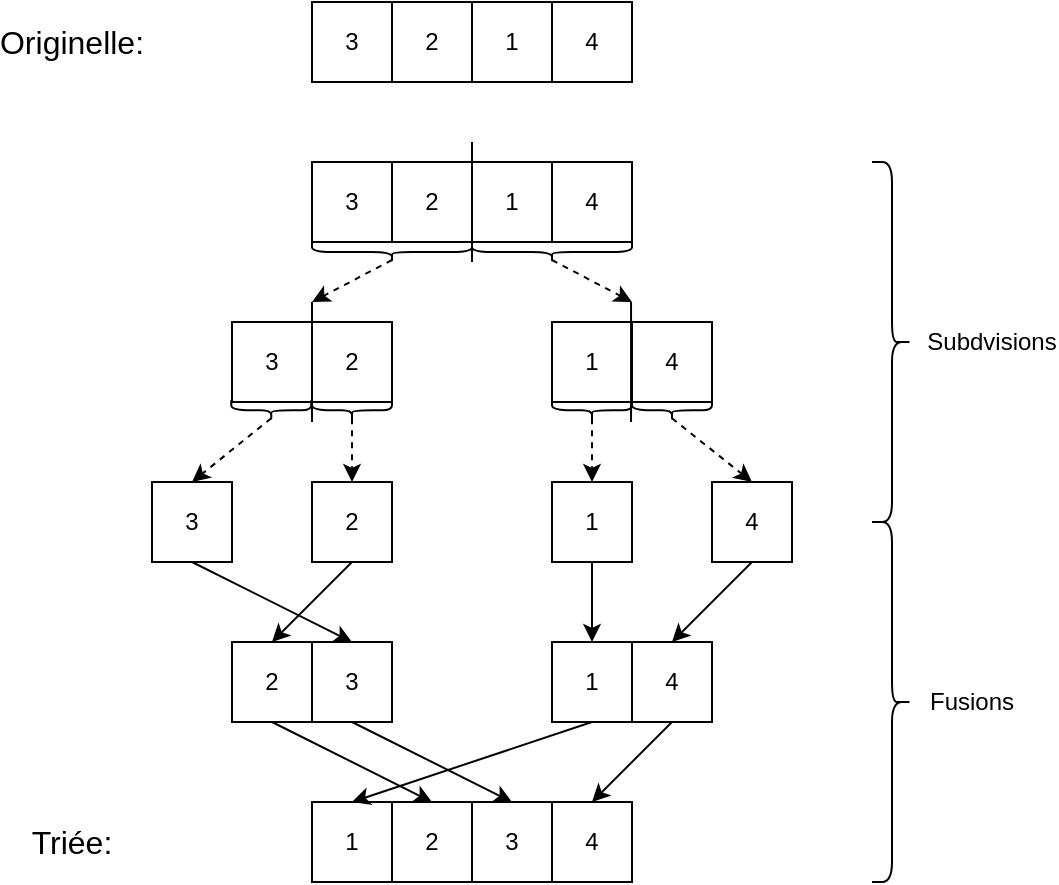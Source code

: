 <mxfile version="13.6.6" type="device"><diagram id="KbO7JSpjyh1M7M79NDvV" name="Page-1"><mxGraphModel dx="981" dy="548" grid="1" gridSize="10" guides="1" tooltips="1" connect="1" arrows="1" fold="1" page="1" pageScale="1" pageWidth="827" pageHeight="1169" math="0" shadow="0"><root><mxCell id="0"/><mxCell id="1" parent="0"/><mxCell id="trzfcDXpwAoCgKHjUagb-1" value="3" style="rounded=0;whiteSpace=wrap;html=1;" vertex="1" parent="1"><mxGeometry x="160" y="40" width="40" height="40" as="geometry"/></mxCell><mxCell id="trzfcDXpwAoCgKHjUagb-2" value="2" style="rounded=0;whiteSpace=wrap;html=1;" vertex="1" parent="1"><mxGeometry x="200" y="40" width="40" height="40" as="geometry"/></mxCell><mxCell id="trzfcDXpwAoCgKHjUagb-3" value="1" style="rounded=0;whiteSpace=wrap;html=1;" vertex="1" parent="1"><mxGeometry x="240" y="40" width="40" height="40" as="geometry"/></mxCell><mxCell id="trzfcDXpwAoCgKHjUagb-4" value="4" style="rounded=0;whiteSpace=wrap;html=1;" vertex="1" parent="1"><mxGeometry x="280" y="40" width="40" height="40" as="geometry"/></mxCell><mxCell id="trzfcDXpwAoCgKHjUagb-5" value="3" style="rounded=0;whiteSpace=wrap;html=1;" vertex="1" parent="1"><mxGeometry x="160" y="120" width="40" height="40" as="geometry"/></mxCell><mxCell id="trzfcDXpwAoCgKHjUagb-6" value="2" style="rounded=0;whiteSpace=wrap;html=1;" vertex="1" parent="1"><mxGeometry x="200" y="120" width="40" height="40" as="geometry"/></mxCell><mxCell id="trzfcDXpwAoCgKHjUagb-7" value="1" style="rounded=0;whiteSpace=wrap;html=1;" vertex="1" parent="1"><mxGeometry x="240" y="120" width="40" height="40" as="geometry"/></mxCell><mxCell id="trzfcDXpwAoCgKHjUagb-8" value="4" style="rounded=0;whiteSpace=wrap;html=1;" vertex="1" parent="1"><mxGeometry x="280" y="120" width="40" height="40" as="geometry"/></mxCell><mxCell id="trzfcDXpwAoCgKHjUagb-9" value="" style="endArrow=none;html=1;" edge="1" parent="1"><mxGeometry width="50" height="50" relative="1" as="geometry"><mxPoint x="240" y="170" as="sourcePoint"/><mxPoint x="240" y="110" as="targetPoint"/></mxGeometry></mxCell><mxCell id="trzfcDXpwAoCgKHjUagb-10" value="3" style="rounded=0;whiteSpace=wrap;html=1;" vertex="1" parent="1"><mxGeometry x="120" y="200" width="40" height="40" as="geometry"/></mxCell><mxCell id="trzfcDXpwAoCgKHjUagb-11" value="2" style="rounded=0;whiteSpace=wrap;html=1;" vertex="1" parent="1"><mxGeometry x="160" y="200" width="40" height="40" as="geometry"/></mxCell><mxCell id="trzfcDXpwAoCgKHjUagb-12" value="" style="endArrow=none;html=1;" edge="1" parent="1"><mxGeometry width="50" height="50" relative="1" as="geometry"><mxPoint x="160" y="250" as="sourcePoint"/><mxPoint x="160" y="190.0" as="targetPoint"/></mxGeometry></mxCell><mxCell id="trzfcDXpwAoCgKHjUagb-13" value="1" style="rounded=0;whiteSpace=wrap;html=1;" vertex="1" parent="1"><mxGeometry x="280" y="200" width="40" height="40" as="geometry"/></mxCell><mxCell id="trzfcDXpwAoCgKHjUagb-14" value="4" style="rounded=0;whiteSpace=wrap;html=1;" vertex="1" parent="1"><mxGeometry x="320" y="200" width="40" height="40" as="geometry"/></mxCell><mxCell id="trzfcDXpwAoCgKHjUagb-15" value="" style="endArrow=none;html=1;" edge="1" parent="1"><mxGeometry width="50" height="50" relative="1" as="geometry"><mxPoint x="319.52" y="250" as="sourcePoint"/><mxPoint x="319.52" y="190.0" as="targetPoint"/></mxGeometry></mxCell><mxCell id="trzfcDXpwAoCgKHjUagb-16" value="3" style="rounded=0;whiteSpace=wrap;html=1;" vertex="1" parent="1"><mxGeometry x="80" y="280" width="40" height="40" as="geometry"/></mxCell><mxCell id="trzfcDXpwAoCgKHjUagb-17" value="2" style="rounded=0;whiteSpace=wrap;html=1;" vertex="1" parent="1"><mxGeometry x="160" y="280" width="40" height="40" as="geometry"/></mxCell><mxCell id="trzfcDXpwAoCgKHjUagb-18" value="1" style="rounded=0;whiteSpace=wrap;html=1;" vertex="1" parent="1"><mxGeometry x="280" y="280" width="40" height="40" as="geometry"/></mxCell><mxCell id="trzfcDXpwAoCgKHjUagb-20" value="4" style="rounded=0;whiteSpace=wrap;html=1;" vertex="1" parent="1"><mxGeometry x="360" y="280" width="40" height="40" as="geometry"/></mxCell><mxCell id="trzfcDXpwAoCgKHjUagb-21" value="2" style="rounded=0;whiteSpace=wrap;html=1;" vertex="1" parent="1"><mxGeometry x="120" y="360" width="40" height="40" as="geometry"/></mxCell><mxCell id="trzfcDXpwAoCgKHjUagb-22" value="3" style="rounded=0;whiteSpace=wrap;html=1;" vertex="1" parent="1"><mxGeometry x="160" y="360" width="40" height="40" as="geometry"/></mxCell><mxCell id="trzfcDXpwAoCgKHjUagb-23" value="1" style="rounded=0;whiteSpace=wrap;html=1;" vertex="1" parent="1"><mxGeometry x="280" y="360" width="40" height="40" as="geometry"/></mxCell><mxCell id="trzfcDXpwAoCgKHjUagb-24" value="4" style="rounded=0;whiteSpace=wrap;html=1;" vertex="1" parent="1"><mxGeometry x="320" y="360" width="40" height="40" as="geometry"/></mxCell><mxCell id="trzfcDXpwAoCgKHjUagb-25" value="1" style="rounded=0;whiteSpace=wrap;html=1;" vertex="1" parent="1"><mxGeometry x="160" y="440" width="40" height="40" as="geometry"/></mxCell><mxCell id="trzfcDXpwAoCgKHjUagb-26" value="2" style="rounded=0;whiteSpace=wrap;html=1;" vertex="1" parent="1"><mxGeometry x="200" y="440" width="40" height="40" as="geometry"/></mxCell><mxCell id="trzfcDXpwAoCgKHjUagb-27" value="3" style="rounded=0;whiteSpace=wrap;html=1;" vertex="1" parent="1"><mxGeometry x="240" y="440" width="40" height="40" as="geometry"/></mxCell><mxCell id="trzfcDXpwAoCgKHjUagb-28" value="4" style="rounded=0;whiteSpace=wrap;html=1;" vertex="1" parent="1"><mxGeometry x="280" y="440" width="40" height="40" as="geometry"/></mxCell><mxCell id="trzfcDXpwAoCgKHjUagb-29" value="" style="endArrow=classic;html=1;exitX=0.5;exitY=1;exitDx=0;exitDy=0;entryX=0.5;entryY=0;entryDx=0;entryDy=0;" edge="1" parent="1" source="trzfcDXpwAoCgKHjUagb-16" target="trzfcDXpwAoCgKHjUagb-22"><mxGeometry width="50" height="50" relative="1" as="geometry"><mxPoint x="300" y="390" as="sourcePoint"/><mxPoint x="350" y="340" as="targetPoint"/></mxGeometry></mxCell><mxCell id="trzfcDXpwAoCgKHjUagb-30" value="" style="endArrow=classic;html=1;exitX=0.5;exitY=1;exitDx=0;exitDy=0;entryX=0.5;entryY=0;entryDx=0;entryDy=0;" edge="1" parent="1" source="trzfcDXpwAoCgKHjUagb-17" target="trzfcDXpwAoCgKHjUagb-21"><mxGeometry width="50" height="50" relative="1" as="geometry"><mxPoint x="300" y="390" as="sourcePoint"/><mxPoint x="350" y="340" as="targetPoint"/></mxGeometry></mxCell><mxCell id="trzfcDXpwAoCgKHjUagb-31" value="" style="endArrow=classic;html=1;exitX=0.5;exitY=1;exitDx=0;exitDy=0;entryX=0.5;entryY=0;entryDx=0;entryDy=0;" edge="1" parent="1" source="trzfcDXpwAoCgKHjUagb-18" target="trzfcDXpwAoCgKHjUagb-23"><mxGeometry width="50" height="50" relative="1" as="geometry"><mxPoint x="300" y="390" as="sourcePoint"/><mxPoint x="350" y="340" as="targetPoint"/></mxGeometry></mxCell><mxCell id="trzfcDXpwAoCgKHjUagb-32" value="" style="endArrow=classic;html=1;exitX=0.5;exitY=1;exitDx=0;exitDy=0;entryX=0.5;entryY=0;entryDx=0;entryDy=0;" edge="1" parent="1" source="trzfcDXpwAoCgKHjUagb-20" target="trzfcDXpwAoCgKHjUagb-24"><mxGeometry width="50" height="50" relative="1" as="geometry"><mxPoint x="300" y="390" as="sourcePoint"/><mxPoint x="350" y="340" as="targetPoint"/></mxGeometry></mxCell><mxCell id="trzfcDXpwAoCgKHjUagb-33" value="" style="endArrow=classic;html=1;exitX=0.5;exitY=1;exitDx=0;exitDy=0;entryX=0.5;entryY=0;entryDx=0;entryDy=0;" edge="1" parent="1" source="trzfcDXpwAoCgKHjUagb-23" target="trzfcDXpwAoCgKHjUagb-25"><mxGeometry width="50" height="50" relative="1" as="geometry"><mxPoint x="300" y="390" as="sourcePoint"/><mxPoint x="350" y="340" as="targetPoint"/></mxGeometry></mxCell><mxCell id="trzfcDXpwAoCgKHjUagb-34" value="" style="endArrow=classic;html=1;exitX=0.5;exitY=1;exitDx=0;exitDy=0;entryX=0.5;entryY=0;entryDx=0;entryDy=0;" edge="1" parent="1" source="trzfcDXpwAoCgKHjUagb-21" target="trzfcDXpwAoCgKHjUagb-26"><mxGeometry width="50" height="50" relative="1" as="geometry"><mxPoint x="300" y="390" as="sourcePoint"/><mxPoint x="350" y="340" as="targetPoint"/></mxGeometry></mxCell><mxCell id="trzfcDXpwAoCgKHjUagb-35" value="" style="endArrow=classic;html=1;exitX=0.5;exitY=1;exitDx=0;exitDy=0;entryX=0.5;entryY=0;entryDx=0;entryDy=0;" edge="1" parent="1" source="trzfcDXpwAoCgKHjUagb-22" target="trzfcDXpwAoCgKHjUagb-27"><mxGeometry width="50" height="50" relative="1" as="geometry"><mxPoint x="300" y="390" as="sourcePoint"/><mxPoint x="350" y="340" as="targetPoint"/></mxGeometry></mxCell><mxCell id="trzfcDXpwAoCgKHjUagb-36" value="" style="endArrow=classic;html=1;exitX=0.5;exitY=1;exitDx=0;exitDy=0;entryX=0.5;entryY=0;entryDx=0;entryDy=0;" edge="1" parent="1" source="trzfcDXpwAoCgKHjUagb-24" target="trzfcDXpwAoCgKHjUagb-28"><mxGeometry width="50" height="50" relative="1" as="geometry"><mxPoint x="300" y="390" as="sourcePoint"/><mxPoint x="350" y="340" as="targetPoint"/></mxGeometry></mxCell><mxCell id="trzfcDXpwAoCgKHjUagb-38" value="" style="shape=curlyBracket;whiteSpace=wrap;html=1;rounded=1;rotation=-90;" vertex="1" parent="1"><mxGeometry x="195" y="125" width="10" height="80" as="geometry"/></mxCell><mxCell id="trzfcDXpwAoCgKHjUagb-39" value="" style="shape=curlyBracket;whiteSpace=wrap;html=1;rounded=1;rotation=-90;" vertex="1" parent="1"><mxGeometry x="275" y="125" width="10" height="80" as="geometry"/></mxCell><mxCell id="trzfcDXpwAoCgKHjUagb-40" value="" style="shape=curlyBracket;whiteSpace=wrap;html=1;rounded=1;rotation=-90;" vertex="1" parent="1"><mxGeometry x="134.63" y="224.12" width="10" height="40" as="geometry"/></mxCell><mxCell id="trzfcDXpwAoCgKHjUagb-41" value="" style="shape=curlyBracket;whiteSpace=wrap;html=1;rounded=1;rotation=-90;" vertex="1" parent="1"><mxGeometry x="175" y="224.12" width="10" height="40" as="geometry"/></mxCell><mxCell id="trzfcDXpwAoCgKHjUagb-42" value="" style="shape=curlyBracket;whiteSpace=wrap;html=1;rounded=1;rotation=-90;" vertex="1" parent="1"><mxGeometry x="295" y="224.12" width="10" height="40" as="geometry"/></mxCell><mxCell id="trzfcDXpwAoCgKHjUagb-43" value="" style="shape=curlyBracket;whiteSpace=wrap;html=1;rounded=1;rotation=-90;" vertex="1" parent="1"><mxGeometry x="335" y="224.12" width="10" height="40" as="geometry"/></mxCell><mxCell id="trzfcDXpwAoCgKHjUagb-44" value="" style="endArrow=classic;html=1;exitX=0.1;exitY=0.5;exitDx=0;exitDy=0;exitPerimeter=0;dashed=1;" edge="1" parent="1" source="trzfcDXpwAoCgKHjUagb-38"><mxGeometry width="50" height="50" relative="1" as="geometry"><mxPoint x="300" y="270" as="sourcePoint"/><mxPoint x="160" y="190" as="targetPoint"/></mxGeometry></mxCell><mxCell id="trzfcDXpwAoCgKHjUagb-45" value="" style="endArrow=classic;html=1;exitX=0.1;exitY=0.5;exitDx=0;exitDy=0;exitPerimeter=0;dashed=1;" edge="1" parent="1" source="trzfcDXpwAoCgKHjUagb-39"><mxGeometry width="50" height="50" relative="1" as="geometry"><mxPoint x="300" y="270" as="sourcePoint"/><mxPoint x="320" y="190" as="targetPoint"/></mxGeometry></mxCell><mxCell id="trzfcDXpwAoCgKHjUagb-46" value="" style="endArrow=classic;html=1;exitX=0.1;exitY=0.5;exitDx=0;exitDy=0;exitPerimeter=0;entryX=0.5;entryY=0;entryDx=0;entryDy=0;dashed=1;" edge="1" parent="1" source="trzfcDXpwAoCgKHjUagb-40" target="trzfcDXpwAoCgKHjUagb-16"><mxGeometry width="50" height="50" relative="1" as="geometry"><mxPoint x="300" y="270" as="sourcePoint"/><mxPoint x="350" y="220" as="targetPoint"/></mxGeometry></mxCell><mxCell id="trzfcDXpwAoCgKHjUagb-47" value="" style="endArrow=classic;html=1;exitX=0.1;exitY=0.5;exitDx=0;exitDy=0;exitPerimeter=0;entryX=0.5;entryY=0;entryDx=0;entryDy=0;dashed=1;" edge="1" parent="1" source="trzfcDXpwAoCgKHjUagb-41" target="trzfcDXpwAoCgKHjUagb-17"><mxGeometry width="50" height="50" relative="1" as="geometry"><mxPoint x="149.63" y="258.12" as="sourcePoint"/><mxPoint x="110" y="290" as="targetPoint"/></mxGeometry></mxCell><mxCell id="trzfcDXpwAoCgKHjUagb-48" value="" style="endArrow=classic;html=1;exitX=0.1;exitY=0.5;exitDx=0;exitDy=0;exitPerimeter=0;entryX=0.5;entryY=0;entryDx=0;entryDy=0;dashed=1;" edge="1" parent="1" source="trzfcDXpwAoCgKHjUagb-42" target="trzfcDXpwAoCgKHjUagb-18"><mxGeometry width="50" height="50" relative="1" as="geometry"><mxPoint x="190" y="258.12" as="sourcePoint"/><mxPoint x="190" y="290" as="targetPoint"/></mxGeometry></mxCell><mxCell id="trzfcDXpwAoCgKHjUagb-49" value="" style="endArrow=classic;html=1;exitX=0.1;exitY=0.5;exitDx=0;exitDy=0;exitPerimeter=0;entryX=0.5;entryY=0;entryDx=0;entryDy=0;dashed=1;" edge="1" parent="1" source="trzfcDXpwAoCgKHjUagb-43" target="trzfcDXpwAoCgKHjUagb-20"><mxGeometry width="50" height="50" relative="1" as="geometry"><mxPoint x="310.0" y="258.12" as="sourcePoint"/><mxPoint x="310.0" y="290" as="targetPoint"/></mxGeometry></mxCell><mxCell id="trzfcDXpwAoCgKHjUagb-52" value="" style="shape=curlyBracket;whiteSpace=wrap;html=1;rounded=1;rotation=-180;" vertex="1" parent="1"><mxGeometry x="440" y="120" width="20" height="180" as="geometry"/></mxCell><mxCell id="trzfcDXpwAoCgKHjUagb-53" value="" style="shape=curlyBracket;whiteSpace=wrap;html=1;rounded=1;rotation=-180;" vertex="1" parent="1"><mxGeometry x="440" y="300" width="20" height="180" as="geometry"/></mxCell><mxCell id="trzfcDXpwAoCgKHjUagb-54" value="Subdvisions" style="text;html=1;strokeColor=none;fillColor=none;align=center;verticalAlign=middle;whiteSpace=wrap;rounded=0;" vertex="1" parent="1"><mxGeometry x="480" y="200" width="40" height="20" as="geometry"/></mxCell><mxCell id="trzfcDXpwAoCgKHjUagb-55" value="Fusions" style="text;html=1;strokeColor=none;fillColor=none;align=center;verticalAlign=middle;whiteSpace=wrap;rounded=0;" vertex="1" parent="1"><mxGeometry x="470" y="380" width="40" height="20" as="geometry"/></mxCell><mxCell id="trzfcDXpwAoCgKHjUagb-56" value="Triée:" style="text;html=1;strokeColor=none;fillColor=none;align=center;verticalAlign=middle;whiteSpace=wrap;rounded=0;fontSize=16;" vertex="1" parent="1"><mxGeometry x="20" y="450" width="40" height="20" as="geometry"/></mxCell><mxCell id="trzfcDXpwAoCgKHjUagb-57" value="Originelle:" style="text;html=1;strokeColor=none;fillColor=none;align=center;verticalAlign=middle;whiteSpace=wrap;rounded=0;fontSize=16;" vertex="1" parent="1"><mxGeometry x="20" y="50" width="40" height="20" as="geometry"/></mxCell></root></mxGraphModel></diagram></mxfile>